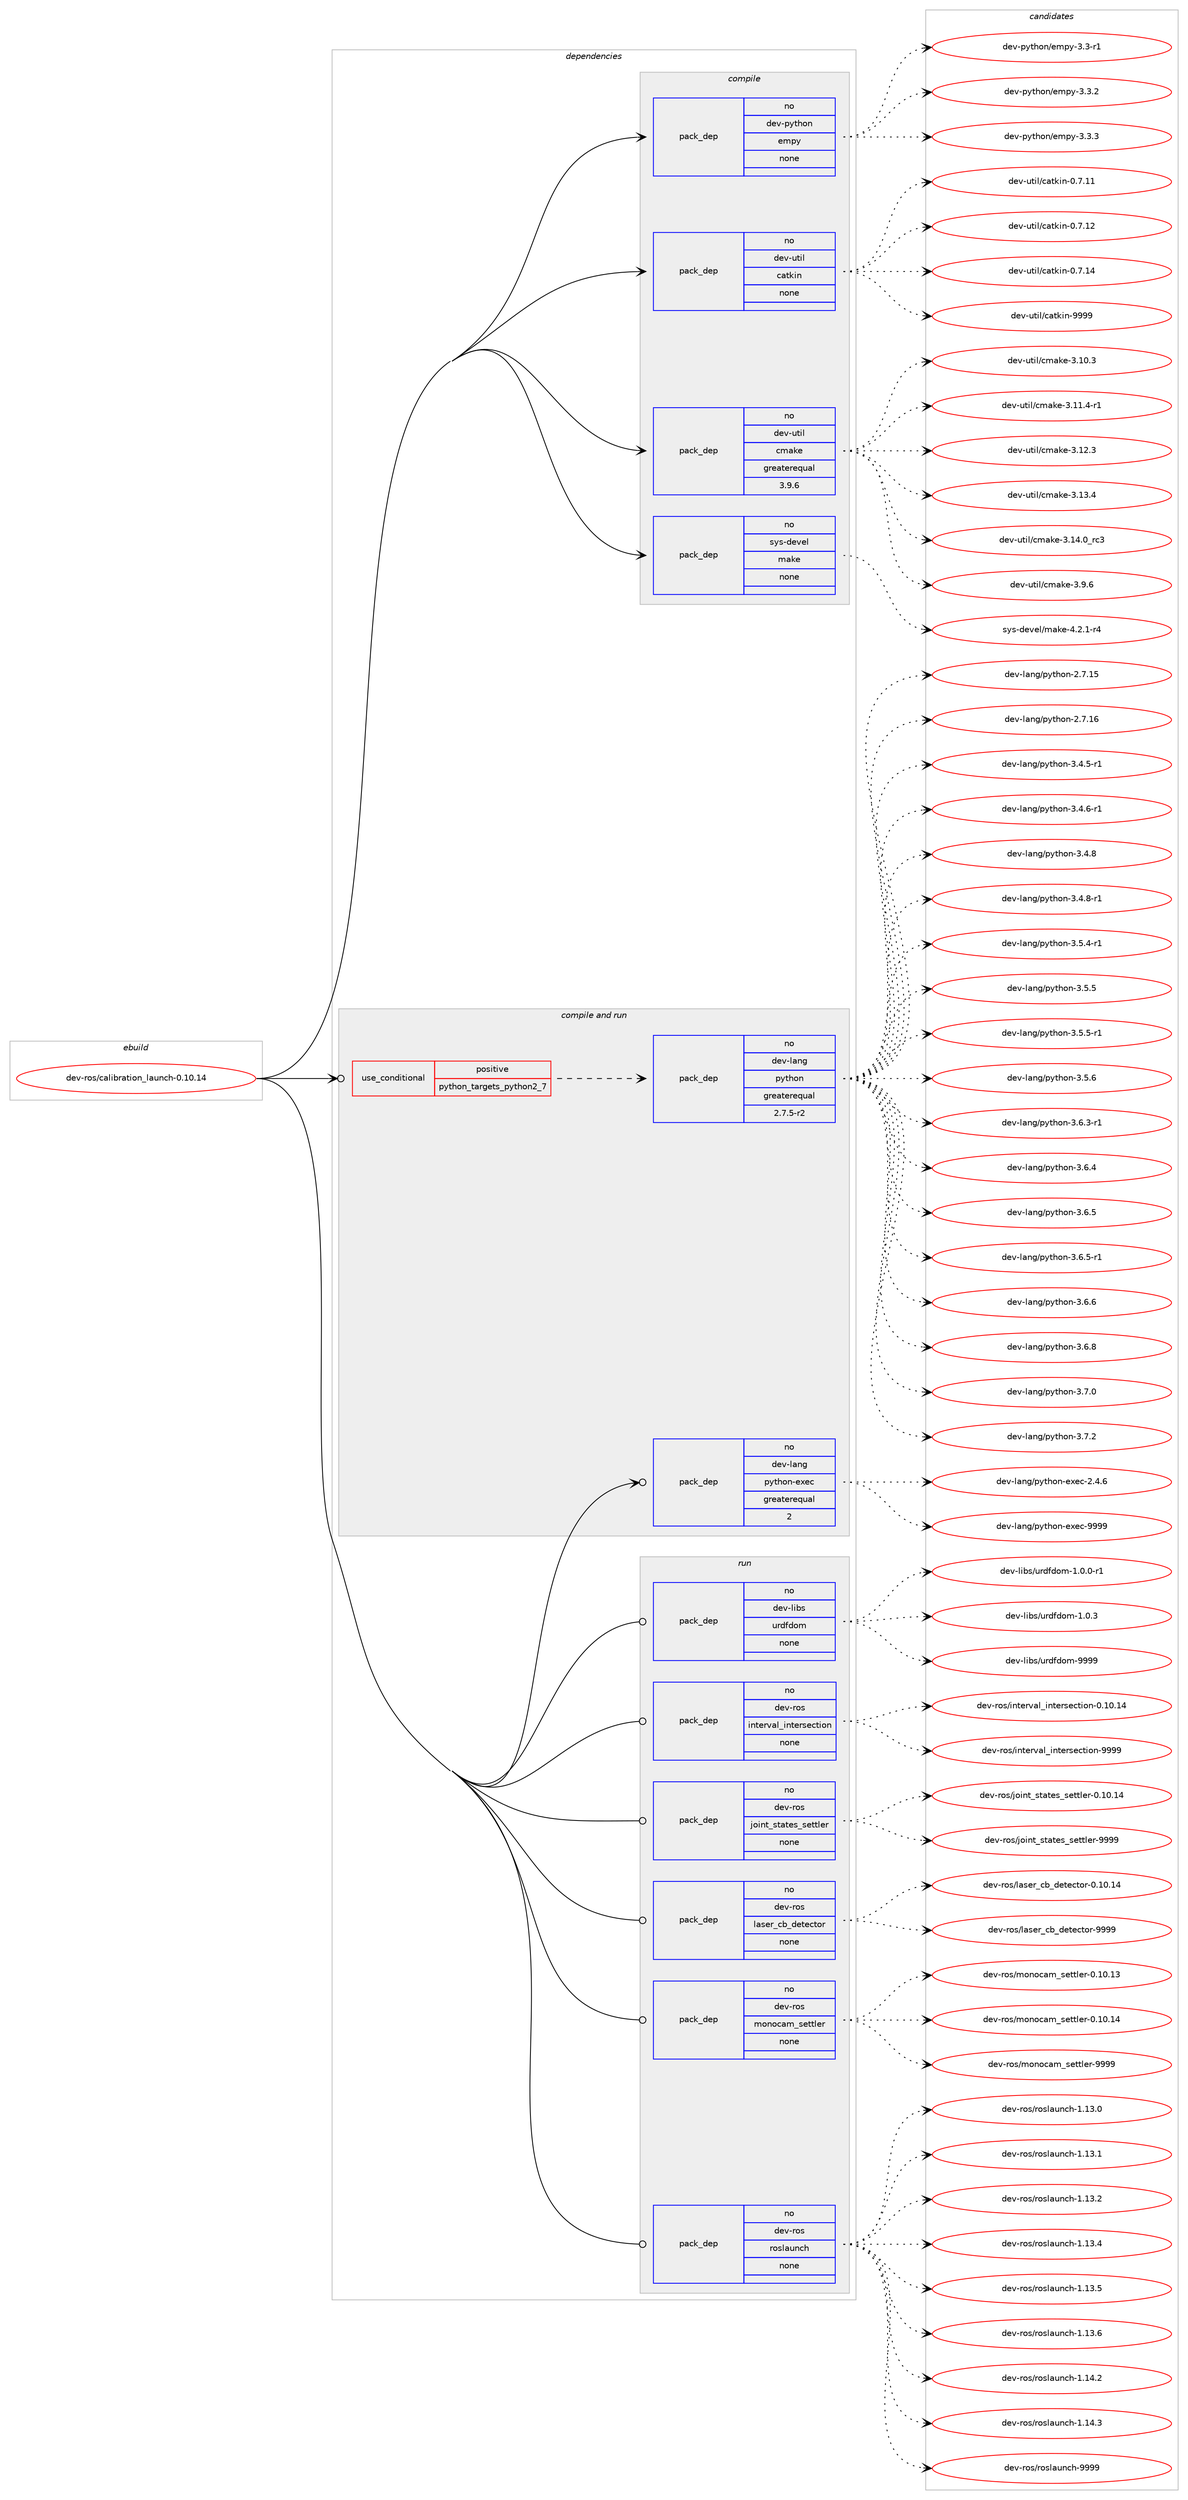 digraph prolog {

# *************
# Graph options
# *************

newrank=true;
concentrate=true;
compound=true;
graph [rankdir=LR,fontname=Helvetica,fontsize=10,ranksep=1.5];#, ranksep=2.5, nodesep=0.2];
edge  [arrowhead=vee];
node  [fontname=Helvetica,fontsize=10];

# **********
# The ebuild
# **********

subgraph cluster_leftcol {
color=gray;
rank=same;
label=<<i>ebuild</i>>;
id [label="dev-ros/calibration_launch-0.10.14", color=red, width=4, href="../dev-ros/calibration_launch-0.10.14.svg"];
}

# ****************
# The dependencies
# ****************

subgraph cluster_midcol {
color=gray;
label=<<i>dependencies</i>>;
subgraph cluster_compile {
fillcolor="#eeeeee";
style=filled;
label=<<i>compile</i>>;
subgraph pack1041108 {
dependency1452473 [label=<<TABLE BORDER="0" CELLBORDER="1" CELLSPACING="0" CELLPADDING="4" WIDTH="220"><TR><TD ROWSPAN="6" CELLPADDING="30">pack_dep</TD></TR><TR><TD WIDTH="110">no</TD></TR><TR><TD>dev-python</TD></TR><TR><TD>empy</TD></TR><TR><TD>none</TD></TR><TR><TD></TD></TR></TABLE>>, shape=none, color=blue];
}
id:e -> dependency1452473:w [weight=20,style="solid",arrowhead="vee"];
subgraph pack1041109 {
dependency1452474 [label=<<TABLE BORDER="0" CELLBORDER="1" CELLSPACING="0" CELLPADDING="4" WIDTH="220"><TR><TD ROWSPAN="6" CELLPADDING="30">pack_dep</TD></TR><TR><TD WIDTH="110">no</TD></TR><TR><TD>dev-util</TD></TR><TR><TD>catkin</TD></TR><TR><TD>none</TD></TR><TR><TD></TD></TR></TABLE>>, shape=none, color=blue];
}
id:e -> dependency1452474:w [weight=20,style="solid",arrowhead="vee"];
subgraph pack1041110 {
dependency1452475 [label=<<TABLE BORDER="0" CELLBORDER="1" CELLSPACING="0" CELLPADDING="4" WIDTH="220"><TR><TD ROWSPAN="6" CELLPADDING="30">pack_dep</TD></TR><TR><TD WIDTH="110">no</TD></TR><TR><TD>dev-util</TD></TR><TR><TD>cmake</TD></TR><TR><TD>greaterequal</TD></TR><TR><TD>3.9.6</TD></TR></TABLE>>, shape=none, color=blue];
}
id:e -> dependency1452475:w [weight=20,style="solid",arrowhead="vee"];
subgraph pack1041111 {
dependency1452476 [label=<<TABLE BORDER="0" CELLBORDER="1" CELLSPACING="0" CELLPADDING="4" WIDTH="220"><TR><TD ROWSPAN="6" CELLPADDING="30">pack_dep</TD></TR><TR><TD WIDTH="110">no</TD></TR><TR><TD>sys-devel</TD></TR><TR><TD>make</TD></TR><TR><TD>none</TD></TR><TR><TD></TD></TR></TABLE>>, shape=none, color=blue];
}
id:e -> dependency1452476:w [weight=20,style="solid",arrowhead="vee"];
}
subgraph cluster_compileandrun {
fillcolor="#eeeeee";
style=filled;
label=<<i>compile and run</i>>;
subgraph cond387985 {
dependency1452477 [label=<<TABLE BORDER="0" CELLBORDER="1" CELLSPACING="0" CELLPADDING="4"><TR><TD ROWSPAN="3" CELLPADDING="10">use_conditional</TD></TR><TR><TD>positive</TD></TR><TR><TD>python_targets_python2_7</TD></TR></TABLE>>, shape=none, color=red];
subgraph pack1041112 {
dependency1452478 [label=<<TABLE BORDER="0" CELLBORDER="1" CELLSPACING="0" CELLPADDING="4" WIDTH="220"><TR><TD ROWSPAN="6" CELLPADDING="30">pack_dep</TD></TR><TR><TD WIDTH="110">no</TD></TR><TR><TD>dev-lang</TD></TR><TR><TD>python</TD></TR><TR><TD>greaterequal</TD></TR><TR><TD>2.7.5-r2</TD></TR></TABLE>>, shape=none, color=blue];
}
dependency1452477:e -> dependency1452478:w [weight=20,style="dashed",arrowhead="vee"];
}
id:e -> dependency1452477:w [weight=20,style="solid",arrowhead="odotvee"];
subgraph pack1041113 {
dependency1452479 [label=<<TABLE BORDER="0" CELLBORDER="1" CELLSPACING="0" CELLPADDING="4" WIDTH="220"><TR><TD ROWSPAN="6" CELLPADDING="30">pack_dep</TD></TR><TR><TD WIDTH="110">no</TD></TR><TR><TD>dev-lang</TD></TR><TR><TD>python-exec</TD></TR><TR><TD>greaterequal</TD></TR><TR><TD>2</TD></TR></TABLE>>, shape=none, color=blue];
}
id:e -> dependency1452479:w [weight=20,style="solid",arrowhead="odotvee"];
}
subgraph cluster_run {
fillcolor="#eeeeee";
style=filled;
label=<<i>run</i>>;
subgraph pack1041114 {
dependency1452480 [label=<<TABLE BORDER="0" CELLBORDER="1" CELLSPACING="0" CELLPADDING="4" WIDTH="220"><TR><TD ROWSPAN="6" CELLPADDING="30">pack_dep</TD></TR><TR><TD WIDTH="110">no</TD></TR><TR><TD>dev-libs</TD></TR><TR><TD>urdfdom</TD></TR><TR><TD>none</TD></TR><TR><TD></TD></TR></TABLE>>, shape=none, color=blue];
}
id:e -> dependency1452480:w [weight=20,style="solid",arrowhead="odot"];
subgraph pack1041115 {
dependency1452481 [label=<<TABLE BORDER="0" CELLBORDER="1" CELLSPACING="0" CELLPADDING="4" WIDTH="220"><TR><TD ROWSPAN="6" CELLPADDING="30">pack_dep</TD></TR><TR><TD WIDTH="110">no</TD></TR><TR><TD>dev-ros</TD></TR><TR><TD>interval_intersection</TD></TR><TR><TD>none</TD></TR><TR><TD></TD></TR></TABLE>>, shape=none, color=blue];
}
id:e -> dependency1452481:w [weight=20,style="solid",arrowhead="odot"];
subgraph pack1041116 {
dependency1452482 [label=<<TABLE BORDER="0" CELLBORDER="1" CELLSPACING="0" CELLPADDING="4" WIDTH="220"><TR><TD ROWSPAN="6" CELLPADDING="30">pack_dep</TD></TR><TR><TD WIDTH="110">no</TD></TR><TR><TD>dev-ros</TD></TR><TR><TD>joint_states_settler</TD></TR><TR><TD>none</TD></TR><TR><TD></TD></TR></TABLE>>, shape=none, color=blue];
}
id:e -> dependency1452482:w [weight=20,style="solid",arrowhead="odot"];
subgraph pack1041117 {
dependency1452483 [label=<<TABLE BORDER="0" CELLBORDER="1" CELLSPACING="0" CELLPADDING="4" WIDTH="220"><TR><TD ROWSPAN="6" CELLPADDING="30">pack_dep</TD></TR><TR><TD WIDTH="110">no</TD></TR><TR><TD>dev-ros</TD></TR><TR><TD>laser_cb_detector</TD></TR><TR><TD>none</TD></TR><TR><TD></TD></TR></TABLE>>, shape=none, color=blue];
}
id:e -> dependency1452483:w [weight=20,style="solid",arrowhead="odot"];
subgraph pack1041118 {
dependency1452484 [label=<<TABLE BORDER="0" CELLBORDER="1" CELLSPACING="0" CELLPADDING="4" WIDTH="220"><TR><TD ROWSPAN="6" CELLPADDING="30">pack_dep</TD></TR><TR><TD WIDTH="110">no</TD></TR><TR><TD>dev-ros</TD></TR><TR><TD>monocam_settler</TD></TR><TR><TD>none</TD></TR><TR><TD></TD></TR></TABLE>>, shape=none, color=blue];
}
id:e -> dependency1452484:w [weight=20,style="solid",arrowhead="odot"];
subgraph pack1041119 {
dependency1452485 [label=<<TABLE BORDER="0" CELLBORDER="1" CELLSPACING="0" CELLPADDING="4" WIDTH="220"><TR><TD ROWSPAN="6" CELLPADDING="30">pack_dep</TD></TR><TR><TD WIDTH="110">no</TD></TR><TR><TD>dev-ros</TD></TR><TR><TD>roslaunch</TD></TR><TR><TD>none</TD></TR><TR><TD></TD></TR></TABLE>>, shape=none, color=blue];
}
id:e -> dependency1452485:w [weight=20,style="solid",arrowhead="odot"];
}
}

# **************
# The candidates
# **************

subgraph cluster_choices {
rank=same;
color=gray;
label=<<i>candidates</i>>;

subgraph choice1041108 {
color=black;
nodesep=1;
choice1001011184511212111610411111047101109112121455146514511449 [label="dev-python/empy-3.3-r1", color=red, width=4,href="../dev-python/empy-3.3-r1.svg"];
choice1001011184511212111610411111047101109112121455146514650 [label="dev-python/empy-3.3.2", color=red, width=4,href="../dev-python/empy-3.3.2.svg"];
choice1001011184511212111610411111047101109112121455146514651 [label="dev-python/empy-3.3.3", color=red, width=4,href="../dev-python/empy-3.3.3.svg"];
dependency1452473:e -> choice1001011184511212111610411111047101109112121455146514511449:w [style=dotted,weight="100"];
dependency1452473:e -> choice1001011184511212111610411111047101109112121455146514650:w [style=dotted,weight="100"];
dependency1452473:e -> choice1001011184511212111610411111047101109112121455146514651:w [style=dotted,weight="100"];
}
subgraph choice1041109 {
color=black;
nodesep=1;
choice1001011184511711610510847999711610710511045484655464949 [label="dev-util/catkin-0.7.11", color=red, width=4,href="../dev-util/catkin-0.7.11.svg"];
choice1001011184511711610510847999711610710511045484655464950 [label="dev-util/catkin-0.7.12", color=red, width=4,href="../dev-util/catkin-0.7.12.svg"];
choice1001011184511711610510847999711610710511045484655464952 [label="dev-util/catkin-0.7.14", color=red, width=4,href="../dev-util/catkin-0.7.14.svg"];
choice100101118451171161051084799971161071051104557575757 [label="dev-util/catkin-9999", color=red, width=4,href="../dev-util/catkin-9999.svg"];
dependency1452474:e -> choice1001011184511711610510847999711610710511045484655464949:w [style=dotted,weight="100"];
dependency1452474:e -> choice1001011184511711610510847999711610710511045484655464950:w [style=dotted,weight="100"];
dependency1452474:e -> choice1001011184511711610510847999711610710511045484655464952:w [style=dotted,weight="100"];
dependency1452474:e -> choice100101118451171161051084799971161071051104557575757:w [style=dotted,weight="100"];
}
subgraph choice1041110 {
color=black;
nodesep=1;
choice1001011184511711610510847991099710710145514649484651 [label="dev-util/cmake-3.10.3", color=red, width=4,href="../dev-util/cmake-3.10.3.svg"];
choice10010111845117116105108479910997107101455146494946524511449 [label="dev-util/cmake-3.11.4-r1", color=red, width=4,href="../dev-util/cmake-3.11.4-r1.svg"];
choice1001011184511711610510847991099710710145514649504651 [label="dev-util/cmake-3.12.3", color=red, width=4,href="../dev-util/cmake-3.12.3.svg"];
choice1001011184511711610510847991099710710145514649514652 [label="dev-util/cmake-3.13.4", color=red, width=4,href="../dev-util/cmake-3.13.4.svg"];
choice1001011184511711610510847991099710710145514649524648951149951 [label="dev-util/cmake-3.14.0_rc3", color=red, width=4,href="../dev-util/cmake-3.14.0_rc3.svg"];
choice10010111845117116105108479910997107101455146574654 [label="dev-util/cmake-3.9.6", color=red, width=4,href="../dev-util/cmake-3.9.6.svg"];
dependency1452475:e -> choice1001011184511711610510847991099710710145514649484651:w [style=dotted,weight="100"];
dependency1452475:e -> choice10010111845117116105108479910997107101455146494946524511449:w [style=dotted,weight="100"];
dependency1452475:e -> choice1001011184511711610510847991099710710145514649504651:w [style=dotted,weight="100"];
dependency1452475:e -> choice1001011184511711610510847991099710710145514649514652:w [style=dotted,weight="100"];
dependency1452475:e -> choice1001011184511711610510847991099710710145514649524648951149951:w [style=dotted,weight="100"];
dependency1452475:e -> choice10010111845117116105108479910997107101455146574654:w [style=dotted,weight="100"];
}
subgraph choice1041111 {
color=black;
nodesep=1;
choice1151211154510010111810110847109971071014552465046494511452 [label="sys-devel/make-4.2.1-r4", color=red, width=4,href="../sys-devel/make-4.2.1-r4.svg"];
dependency1452476:e -> choice1151211154510010111810110847109971071014552465046494511452:w [style=dotted,weight="100"];
}
subgraph choice1041112 {
color=black;
nodesep=1;
choice10010111845108971101034711212111610411111045504655464953 [label="dev-lang/python-2.7.15", color=red, width=4,href="../dev-lang/python-2.7.15.svg"];
choice10010111845108971101034711212111610411111045504655464954 [label="dev-lang/python-2.7.16", color=red, width=4,href="../dev-lang/python-2.7.16.svg"];
choice1001011184510897110103471121211161041111104551465246534511449 [label="dev-lang/python-3.4.5-r1", color=red, width=4,href="../dev-lang/python-3.4.5-r1.svg"];
choice1001011184510897110103471121211161041111104551465246544511449 [label="dev-lang/python-3.4.6-r1", color=red, width=4,href="../dev-lang/python-3.4.6-r1.svg"];
choice100101118451089711010347112121116104111110455146524656 [label="dev-lang/python-3.4.8", color=red, width=4,href="../dev-lang/python-3.4.8.svg"];
choice1001011184510897110103471121211161041111104551465246564511449 [label="dev-lang/python-3.4.8-r1", color=red, width=4,href="../dev-lang/python-3.4.8-r1.svg"];
choice1001011184510897110103471121211161041111104551465346524511449 [label="dev-lang/python-3.5.4-r1", color=red, width=4,href="../dev-lang/python-3.5.4-r1.svg"];
choice100101118451089711010347112121116104111110455146534653 [label="dev-lang/python-3.5.5", color=red, width=4,href="../dev-lang/python-3.5.5.svg"];
choice1001011184510897110103471121211161041111104551465346534511449 [label="dev-lang/python-3.5.5-r1", color=red, width=4,href="../dev-lang/python-3.5.5-r1.svg"];
choice100101118451089711010347112121116104111110455146534654 [label="dev-lang/python-3.5.6", color=red, width=4,href="../dev-lang/python-3.5.6.svg"];
choice1001011184510897110103471121211161041111104551465446514511449 [label="dev-lang/python-3.6.3-r1", color=red, width=4,href="../dev-lang/python-3.6.3-r1.svg"];
choice100101118451089711010347112121116104111110455146544652 [label="dev-lang/python-3.6.4", color=red, width=4,href="../dev-lang/python-3.6.4.svg"];
choice100101118451089711010347112121116104111110455146544653 [label="dev-lang/python-3.6.5", color=red, width=4,href="../dev-lang/python-3.6.5.svg"];
choice1001011184510897110103471121211161041111104551465446534511449 [label="dev-lang/python-3.6.5-r1", color=red, width=4,href="../dev-lang/python-3.6.5-r1.svg"];
choice100101118451089711010347112121116104111110455146544654 [label="dev-lang/python-3.6.6", color=red, width=4,href="../dev-lang/python-3.6.6.svg"];
choice100101118451089711010347112121116104111110455146544656 [label="dev-lang/python-3.6.8", color=red, width=4,href="../dev-lang/python-3.6.8.svg"];
choice100101118451089711010347112121116104111110455146554648 [label="dev-lang/python-3.7.0", color=red, width=4,href="../dev-lang/python-3.7.0.svg"];
choice100101118451089711010347112121116104111110455146554650 [label="dev-lang/python-3.7.2", color=red, width=4,href="../dev-lang/python-3.7.2.svg"];
dependency1452478:e -> choice10010111845108971101034711212111610411111045504655464953:w [style=dotted,weight="100"];
dependency1452478:e -> choice10010111845108971101034711212111610411111045504655464954:w [style=dotted,weight="100"];
dependency1452478:e -> choice1001011184510897110103471121211161041111104551465246534511449:w [style=dotted,weight="100"];
dependency1452478:e -> choice1001011184510897110103471121211161041111104551465246544511449:w [style=dotted,weight="100"];
dependency1452478:e -> choice100101118451089711010347112121116104111110455146524656:w [style=dotted,weight="100"];
dependency1452478:e -> choice1001011184510897110103471121211161041111104551465246564511449:w [style=dotted,weight="100"];
dependency1452478:e -> choice1001011184510897110103471121211161041111104551465346524511449:w [style=dotted,weight="100"];
dependency1452478:e -> choice100101118451089711010347112121116104111110455146534653:w [style=dotted,weight="100"];
dependency1452478:e -> choice1001011184510897110103471121211161041111104551465346534511449:w [style=dotted,weight="100"];
dependency1452478:e -> choice100101118451089711010347112121116104111110455146534654:w [style=dotted,weight="100"];
dependency1452478:e -> choice1001011184510897110103471121211161041111104551465446514511449:w [style=dotted,weight="100"];
dependency1452478:e -> choice100101118451089711010347112121116104111110455146544652:w [style=dotted,weight="100"];
dependency1452478:e -> choice100101118451089711010347112121116104111110455146544653:w [style=dotted,weight="100"];
dependency1452478:e -> choice1001011184510897110103471121211161041111104551465446534511449:w [style=dotted,weight="100"];
dependency1452478:e -> choice100101118451089711010347112121116104111110455146544654:w [style=dotted,weight="100"];
dependency1452478:e -> choice100101118451089711010347112121116104111110455146544656:w [style=dotted,weight="100"];
dependency1452478:e -> choice100101118451089711010347112121116104111110455146554648:w [style=dotted,weight="100"];
dependency1452478:e -> choice100101118451089711010347112121116104111110455146554650:w [style=dotted,weight="100"];
}
subgraph choice1041113 {
color=black;
nodesep=1;
choice1001011184510897110103471121211161041111104510112010199455046524654 [label="dev-lang/python-exec-2.4.6", color=red, width=4,href="../dev-lang/python-exec-2.4.6.svg"];
choice10010111845108971101034711212111610411111045101120101994557575757 [label="dev-lang/python-exec-9999", color=red, width=4,href="../dev-lang/python-exec-9999.svg"];
dependency1452479:e -> choice1001011184510897110103471121211161041111104510112010199455046524654:w [style=dotted,weight="100"];
dependency1452479:e -> choice10010111845108971101034711212111610411111045101120101994557575757:w [style=dotted,weight="100"];
}
subgraph choice1041114 {
color=black;
nodesep=1;
choice1001011184510810598115471171141001021001111094549464846484511449 [label="dev-libs/urdfdom-1.0.0-r1", color=red, width=4,href="../dev-libs/urdfdom-1.0.0-r1.svg"];
choice100101118451081059811547117114100102100111109454946484651 [label="dev-libs/urdfdom-1.0.3", color=red, width=4,href="../dev-libs/urdfdom-1.0.3.svg"];
choice1001011184510810598115471171141001021001111094557575757 [label="dev-libs/urdfdom-9999", color=red, width=4,href="../dev-libs/urdfdom-9999.svg"];
dependency1452480:e -> choice1001011184510810598115471171141001021001111094549464846484511449:w [style=dotted,weight="100"];
dependency1452480:e -> choice100101118451081059811547117114100102100111109454946484651:w [style=dotted,weight="100"];
dependency1452480:e -> choice1001011184510810598115471171141001021001111094557575757:w [style=dotted,weight="100"];
}
subgraph choice1041115 {
color=black;
nodesep=1;
choice10010111845114111115471051101161011141189710895105110116101114115101991161051111104548464948464952 [label="dev-ros/interval_intersection-0.10.14", color=red, width=4,href="../dev-ros/interval_intersection-0.10.14.svg"];
choice10010111845114111115471051101161011141189710895105110116101114115101991161051111104557575757 [label="dev-ros/interval_intersection-9999", color=red, width=4,href="../dev-ros/interval_intersection-9999.svg"];
dependency1452481:e -> choice10010111845114111115471051101161011141189710895105110116101114115101991161051111104548464948464952:w [style=dotted,weight="100"];
dependency1452481:e -> choice10010111845114111115471051101161011141189710895105110116101114115101991161051111104557575757:w [style=dotted,weight="100"];
}
subgraph choice1041116 {
color=black;
nodesep=1;
choice10010111845114111115471061111051101169511511697116101115951151011161161081011144548464948464952 [label="dev-ros/joint_states_settler-0.10.14", color=red, width=4,href="../dev-ros/joint_states_settler-0.10.14.svg"];
choice10010111845114111115471061111051101169511511697116101115951151011161161081011144557575757 [label="dev-ros/joint_states_settler-9999", color=red, width=4,href="../dev-ros/joint_states_settler-9999.svg"];
dependency1452482:e -> choice10010111845114111115471061111051101169511511697116101115951151011161161081011144548464948464952:w [style=dotted,weight="100"];
dependency1452482:e -> choice10010111845114111115471061111051101169511511697116101115951151011161161081011144557575757:w [style=dotted,weight="100"];
}
subgraph choice1041117 {
color=black;
nodesep=1;
choice10010111845114111115471089711510111495999895100101116101991161111144548464948464952 [label="dev-ros/laser_cb_detector-0.10.14", color=red, width=4,href="../dev-ros/laser_cb_detector-0.10.14.svg"];
choice10010111845114111115471089711510111495999895100101116101991161111144557575757 [label="dev-ros/laser_cb_detector-9999", color=red, width=4,href="../dev-ros/laser_cb_detector-9999.svg"];
dependency1452483:e -> choice10010111845114111115471089711510111495999895100101116101991161111144548464948464952:w [style=dotted,weight="100"];
dependency1452483:e -> choice10010111845114111115471089711510111495999895100101116101991161111144557575757:w [style=dotted,weight="100"];
}
subgraph choice1041118 {
color=black;
nodesep=1;
choice10010111845114111115471091111101119997109951151011161161081011144548464948464951 [label="dev-ros/monocam_settler-0.10.13", color=red, width=4,href="../dev-ros/monocam_settler-0.10.13.svg"];
choice10010111845114111115471091111101119997109951151011161161081011144548464948464952 [label="dev-ros/monocam_settler-0.10.14", color=red, width=4,href="../dev-ros/monocam_settler-0.10.14.svg"];
choice10010111845114111115471091111101119997109951151011161161081011144557575757 [label="dev-ros/monocam_settler-9999", color=red, width=4,href="../dev-ros/monocam_settler-9999.svg"];
dependency1452484:e -> choice10010111845114111115471091111101119997109951151011161161081011144548464948464951:w [style=dotted,weight="100"];
dependency1452484:e -> choice10010111845114111115471091111101119997109951151011161161081011144548464948464952:w [style=dotted,weight="100"];
dependency1452484:e -> choice10010111845114111115471091111101119997109951151011161161081011144557575757:w [style=dotted,weight="100"];
}
subgraph choice1041119 {
color=black;
nodesep=1;
choice1001011184511411111547114111115108971171109910445494649514648 [label="dev-ros/roslaunch-1.13.0", color=red, width=4,href="../dev-ros/roslaunch-1.13.0.svg"];
choice1001011184511411111547114111115108971171109910445494649514649 [label="dev-ros/roslaunch-1.13.1", color=red, width=4,href="../dev-ros/roslaunch-1.13.1.svg"];
choice1001011184511411111547114111115108971171109910445494649514650 [label="dev-ros/roslaunch-1.13.2", color=red, width=4,href="../dev-ros/roslaunch-1.13.2.svg"];
choice1001011184511411111547114111115108971171109910445494649514652 [label="dev-ros/roslaunch-1.13.4", color=red, width=4,href="../dev-ros/roslaunch-1.13.4.svg"];
choice1001011184511411111547114111115108971171109910445494649514653 [label="dev-ros/roslaunch-1.13.5", color=red, width=4,href="../dev-ros/roslaunch-1.13.5.svg"];
choice1001011184511411111547114111115108971171109910445494649514654 [label="dev-ros/roslaunch-1.13.6", color=red, width=4,href="../dev-ros/roslaunch-1.13.6.svg"];
choice1001011184511411111547114111115108971171109910445494649524650 [label="dev-ros/roslaunch-1.14.2", color=red, width=4,href="../dev-ros/roslaunch-1.14.2.svg"];
choice1001011184511411111547114111115108971171109910445494649524651 [label="dev-ros/roslaunch-1.14.3", color=red, width=4,href="../dev-ros/roslaunch-1.14.3.svg"];
choice100101118451141111154711411111510897117110991044557575757 [label="dev-ros/roslaunch-9999", color=red, width=4,href="../dev-ros/roslaunch-9999.svg"];
dependency1452485:e -> choice1001011184511411111547114111115108971171109910445494649514648:w [style=dotted,weight="100"];
dependency1452485:e -> choice1001011184511411111547114111115108971171109910445494649514649:w [style=dotted,weight="100"];
dependency1452485:e -> choice1001011184511411111547114111115108971171109910445494649514650:w [style=dotted,weight="100"];
dependency1452485:e -> choice1001011184511411111547114111115108971171109910445494649514652:w [style=dotted,weight="100"];
dependency1452485:e -> choice1001011184511411111547114111115108971171109910445494649514653:w [style=dotted,weight="100"];
dependency1452485:e -> choice1001011184511411111547114111115108971171109910445494649514654:w [style=dotted,weight="100"];
dependency1452485:e -> choice1001011184511411111547114111115108971171109910445494649524650:w [style=dotted,weight="100"];
dependency1452485:e -> choice1001011184511411111547114111115108971171109910445494649524651:w [style=dotted,weight="100"];
dependency1452485:e -> choice100101118451141111154711411111510897117110991044557575757:w [style=dotted,weight="100"];
}
}

}
